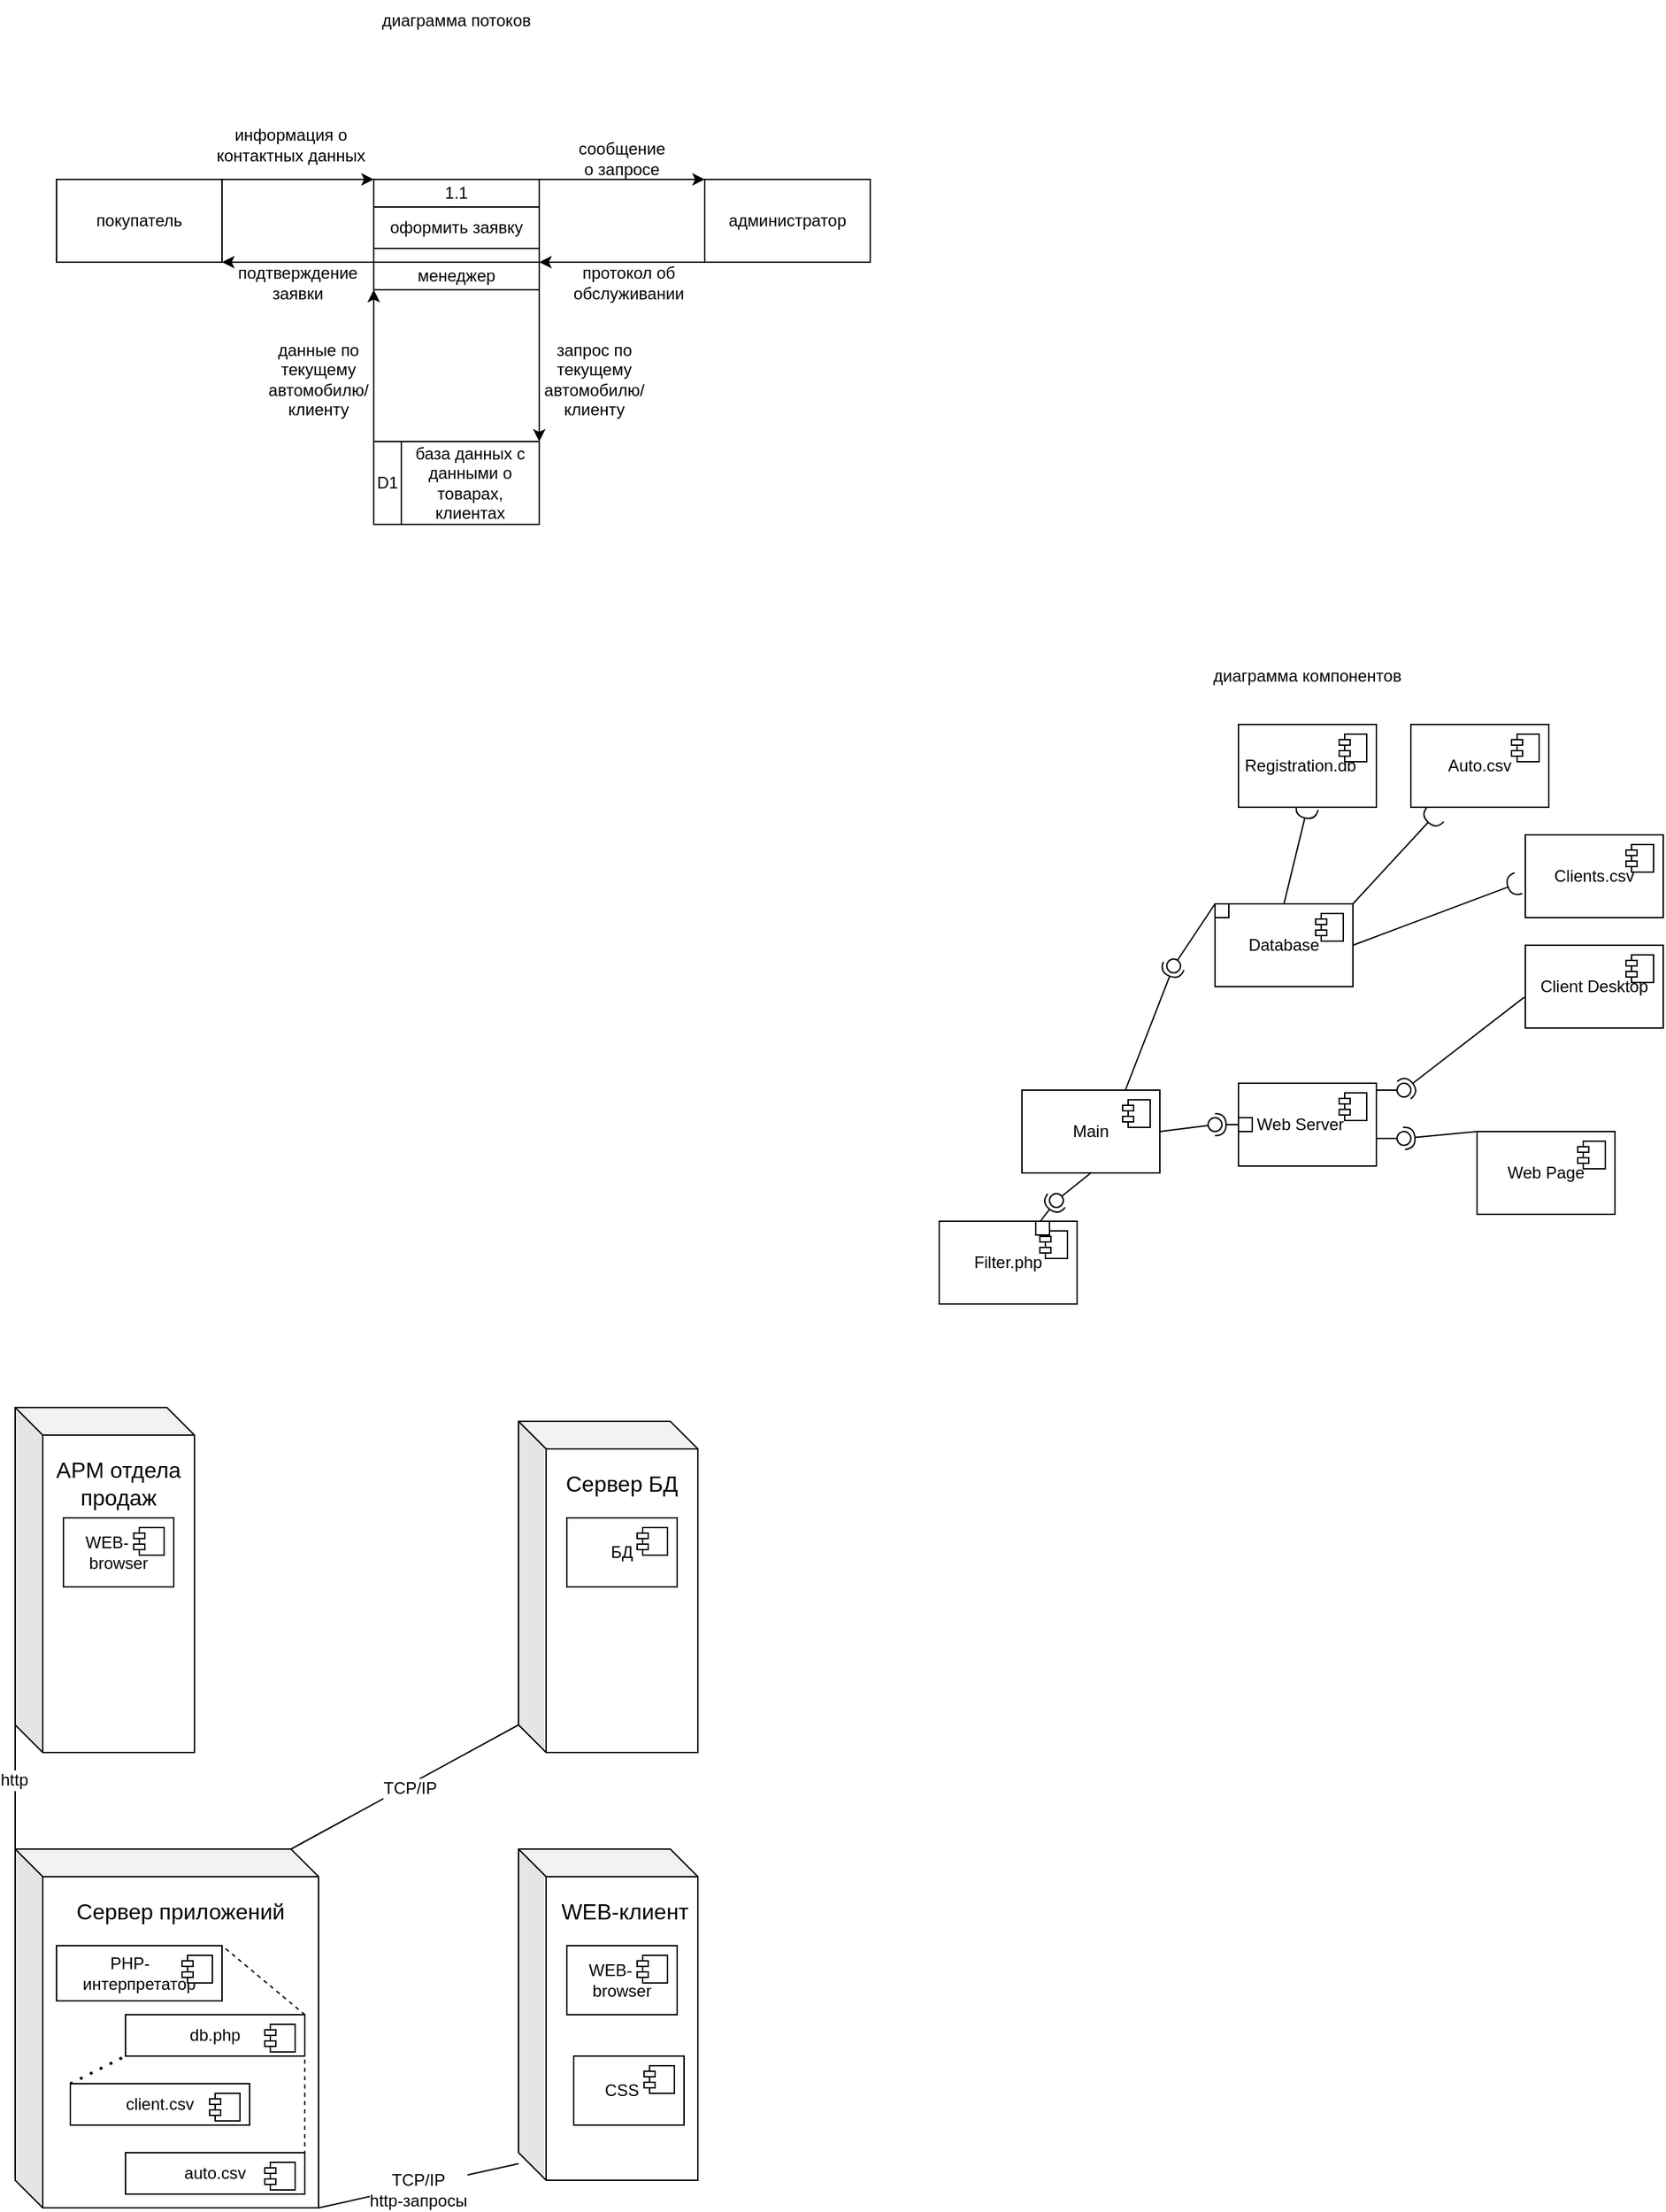 <mxfile version="24.4.3" type="device">
  <diagram name="Страница — 1" id="ELvCHyeQTy3X51MUHxV3">
    <mxGraphModel dx="1473" dy="743" grid="1" gridSize="10" guides="1" tooltips="1" connect="1" arrows="1" fold="1" page="1" pageScale="1" pageWidth="827" pageHeight="1169" math="0" shadow="0">
      <root>
        <mxCell id="0" />
        <mxCell id="1" parent="0" />
        <mxCell id="IKY1CrUDL_RfUkueZ7KA-1" value="администратор" style="rounded=0;whiteSpace=wrap;html=1;" parent="1" vertex="1">
          <mxGeometry x="-240" y="230" width="120" height="60" as="geometry" />
        </mxCell>
        <mxCell id="IKY1CrUDL_RfUkueZ7KA-2" value="покупатель" style="rounded=0;whiteSpace=wrap;html=1;" parent="1" vertex="1">
          <mxGeometry x="-710" y="230" width="120" height="60" as="geometry" />
        </mxCell>
        <mxCell id="IKY1CrUDL_RfUkueZ7KA-3" value="" style="rounded=0;whiteSpace=wrap;html=1;" parent="1" vertex="1">
          <mxGeometry x="-480" y="230" width="120" height="60" as="geometry" />
        </mxCell>
        <mxCell id="IKY1CrUDL_RfUkueZ7KA-4" value="" style="rounded=0;whiteSpace=wrap;html=1;" parent="1" vertex="1">
          <mxGeometry x="-480" y="420" width="120" height="60" as="geometry" />
        </mxCell>
        <mxCell id="IKY1CrUDL_RfUkueZ7KA-5" value="менеджер" style="rounded=0;whiteSpace=wrap;html=1;" parent="1" vertex="1">
          <mxGeometry x="-480" y="290" width="120" height="20" as="geometry" />
        </mxCell>
        <mxCell id="IKY1CrUDL_RfUkueZ7KA-6" value="" style="endArrow=classic;html=1;rounded=0;entryX=0;entryY=0;entryDx=0;entryDy=0;" parent="1" target="IKY1CrUDL_RfUkueZ7KA-3" edge="1">
          <mxGeometry width="50" height="50" relative="1" as="geometry">
            <mxPoint x="-590" y="230" as="sourcePoint" />
            <mxPoint x="-540" y="180" as="targetPoint" />
          </mxGeometry>
        </mxCell>
        <mxCell id="IKY1CrUDL_RfUkueZ7KA-7" value="" style="endArrow=classic;html=1;rounded=0;entryX=0;entryY=0;entryDx=0;entryDy=0;" parent="1" target="IKY1CrUDL_RfUkueZ7KA-1" edge="1">
          <mxGeometry width="50" height="50" relative="1" as="geometry">
            <mxPoint x="-360" y="230" as="sourcePoint" />
            <mxPoint x="-310" y="180" as="targetPoint" />
          </mxGeometry>
        </mxCell>
        <mxCell id="IKY1CrUDL_RfUkueZ7KA-8" value="" style="endArrow=classic;html=1;rounded=0;entryX=1;entryY=0;entryDx=0;entryDy=0;" parent="1" target="IKY1CrUDL_RfUkueZ7KA-4" edge="1">
          <mxGeometry width="50" height="50" relative="1" as="geometry">
            <mxPoint x="-360" y="310" as="sourcePoint" />
            <mxPoint x="-310" y="260" as="targetPoint" />
          </mxGeometry>
        </mxCell>
        <mxCell id="IKY1CrUDL_RfUkueZ7KA-9" value="" style="endArrow=classic;html=1;rounded=0;entryX=0;entryY=1;entryDx=0;entryDy=0;" parent="1" target="IKY1CrUDL_RfUkueZ7KA-5" edge="1">
          <mxGeometry width="50" height="50" relative="1" as="geometry">
            <mxPoint x="-480" y="420" as="sourcePoint" />
            <mxPoint x="-430" y="370" as="targetPoint" />
          </mxGeometry>
        </mxCell>
        <mxCell id="IKY1CrUDL_RfUkueZ7KA-10" value="" style="endArrow=classic;html=1;rounded=0;entryX=1;entryY=0;entryDx=0;entryDy=0;exitX=0;exitY=1;exitDx=0;exitDy=0;" parent="1" source="IKY1CrUDL_RfUkueZ7KA-1" target="IKY1CrUDL_RfUkueZ7KA-5" edge="1">
          <mxGeometry width="50" height="50" relative="1" as="geometry">
            <mxPoint x="-330" y="340" as="sourcePoint" />
            <mxPoint x="-280" y="290" as="targetPoint" />
          </mxGeometry>
        </mxCell>
        <mxCell id="IKY1CrUDL_RfUkueZ7KA-11" value="" style="endArrow=classic;html=1;rounded=0;exitX=0;exitY=0;exitDx=0;exitDy=0;" parent="1" source="IKY1CrUDL_RfUkueZ7KA-5" edge="1">
          <mxGeometry width="50" height="50" relative="1" as="geometry">
            <mxPoint x="-640" y="340" as="sourcePoint" />
            <mxPoint x="-590" y="290" as="targetPoint" />
          </mxGeometry>
        </mxCell>
        <mxCell id="IKY1CrUDL_RfUkueZ7KA-12" value="оформить заявку" style="rounded=0;whiteSpace=wrap;html=1;" parent="1" vertex="1">
          <mxGeometry x="-480" y="250" width="120" height="30" as="geometry" />
        </mxCell>
        <mxCell id="IKY1CrUDL_RfUkueZ7KA-13" value="информация о контактных данных" style="text;html=1;align=center;verticalAlign=middle;whiteSpace=wrap;rounded=0;" parent="1" vertex="1">
          <mxGeometry x="-600" y="190" width="120" height="30" as="geometry" />
        </mxCell>
        <mxCell id="IKY1CrUDL_RfUkueZ7KA-14" value="подтверждение заявки" style="text;html=1;align=center;verticalAlign=middle;whiteSpace=wrap;rounded=0;" parent="1" vertex="1">
          <mxGeometry x="-565" y="290" width="60" height="30" as="geometry" />
        </mxCell>
        <mxCell id="IKY1CrUDL_RfUkueZ7KA-15" value="сообщение о запросе" style="text;html=1;align=center;verticalAlign=middle;whiteSpace=wrap;rounded=0;" parent="1" vertex="1">
          <mxGeometry x="-330" y="200" width="60" height="30" as="geometry" />
        </mxCell>
        <mxCell id="IKY1CrUDL_RfUkueZ7KA-16" value="протокол об обслуживании" style="text;html=1;align=center;verticalAlign=middle;whiteSpace=wrap;rounded=0;" parent="1" vertex="1">
          <mxGeometry x="-350" y="290" width="110" height="30" as="geometry" />
        </mxCell>
        <mxCell id="IKY1CrUDL_RfUkueZ7KA-17" value="данные по текущему автомобилю/клиенту" style="text;html=1;align=center;verticalAlign=middle;whiteSpace=wrap;rounded=0;" parent="1" vertex="1">
          <mxGeometry x="-550" y="360" width="60" height="30" as="geometry" />
        </mxCell>
        <mxCell id="IKY1CrUDL_RfUkueZ7KA-19" value="база данных с данными о товарах, клиентах" style="rounded=0;whiteSpace=wrap;html=1;" parent="1" vertex="1">
          <mxGeometry x="-460" y="420" width="100" height="60" as="geometry" />
        </mxCell>
        <mxCell id="IKY1CrUDL_RfUkueZ7KA-20" value="запрос по текущему автомобилю/клиенту" style="text;html=1;align=center;verticalAlign=middle;whiteSpace=wrap;rounded=0;" parent="1" vertex="1">
          <mxGeometry x="-350" y="360" width="60" height="30" as="geometry" />
        </mxCell>
        <mxCell id="IKY1CrUDL_RfUkueZ7KA-35" value="диаграмма потоков" style="text;html=1;align=center;verticalAlign=middle;whiteSpace=wrap;rounded=0;" parent="1" vertex="1">
          <mxGeometry x="-510" y="100" width="180" height="30" as="geometry" />
        </mxCell>
        <mxCell id="IKY1CrUDL_RfUkueZ7KA-37" value="D1" style="rounded=0;whiteSpace=wrap;html=1;" parent="1" vertex="1">
          <mxGeometry x="-480" y="420" width="20" height="60" as="geometry" />
        </mxCell>
        <mxCell id="IKY1CrUDL_RfUkueZ7KA-38" value="1.1" style="rounded=0;whiteSpace=wrap;html=1;" parent="1" vertex="1">
          <mxGeometry x="-480" y="230" width="120" height="20" as="geometry" />
        </mxCell>
        <mxCell id="107RlDECEQJ4CAb8z_CH-2" value="" style="shape=cube;whiteSpace=wrap;html=1;boundedLbl=1;backgroundOutline=1;darkOpacity=0.05;darkOpacity2=0.1;" vertex="1" parent="1">
          <mxGeometry x="-740" y="1120" width="130" height="250" as="geometry" />
        </mxCell>
        <mxCell id="IKY1CrUDL_RfUkueZ7KA-33" value="WEB-&amp;nbsp; &amp;nbsp; &amp;nbsp;&lt;div&gt;browser&lt;/div&gt;" style="html=1;dropTarget=0;whiteSpace=wrap;" parent="1" vertex="1">
          <mxGeometry x="-705" y="1200" width="80" height="50" as="geometry" />
        </mxCell>
        <mxCell id="IKY1CrUDL_RfUkueZ7KA-34" value="" style="shape=module;jettyWidth=8;jettyHeight=4;" parent="IKY1CrUDL_RfUkueZ7KA-33" vertex="1">
          <mxGeometry x="1" width="22" height="20" relative="1" as="geometry">
            <mxPoint x="-29" y="7" as="offset" />
          </mxGeometry>
        </mxCell>
        <mxCell id="107RlDECEQJ4CAb8z_CH-3" value="APM отдела продаж" style="text;html=1;align=center;verticalAlign=middle;whiteSpace=wrap;rounded=0;fontSize=16;" vertex="1" parent="1">
          <mxGeometry x="-720" y="1160" width="110" height="30" as="geometry" />
        </mxCell>
        <mxCell id="107RlDECEQJ4CAb8z_CH-21" value="" style="shape=cube;whiteSpace=wrap;html=1;boundedLbl=1;backgroundOutline=1;darkOpacity=0.05;darkOpacity2=0.1;" vertex="1" parent="1">
          <mxGeometry x="-375" y="1130" width="130" height="240" as="geometry" />
        </mxCell>
        <mxCell id="107RlDECEQJ4CAb8z_CH-22" value="БД" style="html=1;dropTarget=0;whiteSpace=wrap;" vertex="1" parent="1">
          <mxGeometry x="-340" y="1200" width="80" height="50" as="geometry" />
        </mxCell>
        <mxCell id="107RlDECEQJ4CAb8z_CH-23" value="" style="shape=module;jettyWidth=8;jettyHeight=4;" vertex="1" parent="107RlDECEQJ4CAb8z_CH-22">
          <mxGeometry x="1" width="22" height="20" relative="1" as="geometry">
            <mxPoint x="-29" y="7" as="offset" />
          </mxGeometry>
        </mxCell>
        <mxCell id="107RlDECEQJ4CAb8z_CH-24" value="Сервер БД" style="text;html=1;align=center;verticalAlign=middle;whiteSpace=wrap;rounded=0;fontSize=16;" vertex="1" parent="1">
          <mxGeometry x="-355" y="1160" width="110" height="30" as="geometry" />
        </mxCell>
        <mxCell id="107RlDECEQJ4CAb8z_CH-27" value="" style="shape=cube;whiteSpace=wrap;html=1;boundedLbl=1;backgroundOutline=1;darkOpacity=0.05;darkOpacity2=0.1;" vertex="1" parent="1">
          <mxGeometry x="-375" y="1440" width="130" height="240" as="geometry" />
        </mxCell>
        <mxCell id="107RlDECEQJ4CAb8z_CH-28" value="WEB-&amp;nbsp; &amp;nbsp; &amp;nbsp;&lt;div&gt;browser&lt;/div&gt;" style="html=1;dropTarget=0;whiteSpace=wrap;" vertex="1" parent="1">
          <mxGeometry x="-340" y="1510" width="80" height="50" as="geometry" />
        </mxCell>
        <mxCell id="107RlDECEQJ4CAb8z_CH-29" value="" style="shape=module;jettyWidth=8;jettyHeight=4;" vertex="1" parent="107RlDECEQJ4CAb8z_CH-28">
          <mxGeometry x="1" width="22" height="20" relative="1" as="geometry">
            <mxPoint x="-29" y="7" as="offset" />
          </mxGeometry>
        </mxCell>
        <mxCell id="107RlDECEQJ4CAb8z_CH-30" value="&amp;nbsp;WEB-клиент" style="text;html=1;align=center;verticalAlign=middle;whiteSpace=wrap;rounded=0;fontSize=16;" vertex="1" parent="1">
          <mxGeometry x="-355" y="1470" width="110" height="30" as="geometry" />
        </mxCell>
        <mxCell id="107RlDECEQJ4CAb8z_CH-31" value="CSS&amp;nbsp; &amp;nbsp;" style="html=1;dropTarget=0;whiteSpace=wrap;" vertex="1" parent="1">
          <mxGeometry x="-335" y="1590" width="80" height="50" as="geometry" />
        </mxCell>
        <mxCell id="107RlDECEQJ4CAb8z_CH-32" value="" style="shape=module;jettyWidth=8;jettyHeight=4;" vertex="1" parent="107RlDECEQJ4CAb8z_CH-31">
          <mxGeometry x="1" width="22" height="20" relative="1" as="geometry">
            <mxPoint x="-29" y="7" as="offset" />
          </mxGeometry>
        </mxCell>
        <mxCell id="107RlDECEQJ4CAb8z_CH-34" value="" style="shape=cube;whiteSpace=wrap;html=1;boundedLbl=1;backgroundOutline=1;darkOpacity=0.05;darkOpacity2=0.1;" vertex="1" parent="1">
          <mxGeometry x="-740" y="1440" width="220" height="260" as="geometry" />
        </mxCell>
        <mxCell id="107RlDECEQJ4CAb8z_CH-35" value="PHP-&amp;nbsp; &amp;nbsp;&amp;nbsp;&lt;div&gt;&lt;div&gt;интерпретатор&lt;/div&gt;&lt;/div&gt;" style="html=1;dropTarget=0;whiteSpace=wrap;" vertex="1" parent="1">
          <mxGeometry x="-710" y="1510" width="120" height="40" as="geometry" />
        </mxCell>
        <mxCell id="107RlDECEQJ4CAb8z_CH-36" value="" style="shape=module;jettyWidth=8;jettyHeight=4;" vertex="1" parent="107RlDECEQJ4CAb8z_CH-35">
          <mxGeometry x="1" width="22" height="20" relative="1" as="geometry">
            <mxPoint x="-29" y="7" as="offset" />
          </mxGeometry>
        </mxCell>
        <mxCell id="107RlDECEQJ4CAb8z_CH-37" value="Сервер приложений" style="text;html=1;align=center;verticalAlign=middle;whiteSpace=wrap;rounded=0;fontSize=16;" vertex="1" parent="1">
          <mxGeometry x="-720" y="1470" width="200" height="30" as="geometry" />
        </mxCell>
        <mxCell id="107RlDECEQJ4CAb8z_CH-38" value="db.php" style="html=1;dropTarget=0;whiteSpace=wrap;" vertex="1" parent="1">
          <mxGeometry x="-660" y="1560" width="130" height="30" as="geometry" />
        </mxCell>
        <mxCell id="107RlDECEQJ4CAb8z_CH-39" value="" style="shape=module;jettyWidth=8;jettyHeight=4;" vertex="1" parent="107RlDECEQJ4CAb8z_CH-38">
          <mxGeometry x="1" width="22" height="20" relative="1" as="geometry">
            <mxPoint x="-29" y="7" as="offset" />
          </mxGeometry>
        </mxCell>
        <mxCell id="107RlDECEQJ4CAb8z_CH-40" value="client.csv" style="html=1;dropTarget=0;whiteSpace=wrap;" vertex="1" parent="1">
          <mxGeometry x="-700" y="1610" width="130" height="30" as="geometry" />
        </mxCell>
        <mxCell id="107RlDECEQJ4CAb8z_CH-41" value="" style="shape=module;jettyWidth=8;jettyHeight=4;" vertex="1" parent="107RlDECEQJ4CAb8z_CH-40">
          <mxGeometry x="1" width="22" height="20" relative="1" as="geometry">
            <mxPoint x="-29" y="7" as="offset" />
          </mxGeometry>
        </mxCell>
        <mxCell id="107RlDECEQJ4CAb8z_CH-42" value="auto.csv" style="html=1;dropTarget=0;whiteSpace=wrap;" vertex="1" parent="1">
          <mxGeometry x="-660" y="1660" width="130" height="30" as="geometry" />
        </mxCell>
        <mxCell id="107RlDECEQJ4CAb8z_CH-43" value="" style="shape=module;jettyWidth=8;jettyHeight=4;" vertex="1" parent="107RlDECEQJ4CAb8z_CH-42">
          <mxGeometry x="1" width="22" height="20" relative="1" as="geometry">
            <mxPoint x="-29" y="7" as="offset" />
          </mxGeometry>
        </mxCell>
        <mxCell id="107RlDECEQJ4CAb8z_CH-45" value="" style="endArrow=none;html=1;rounded=0;fontSize=12;startSize=8;endSize=8;curved=1;entryX=0;entryY=0;entryDx=0;entryDy=220;entryPerimeter=0;exitX=0;exitY=0;exitDx=200;exitDy=0;exitPerimeter=0;" edge="1" parent="1" source="107RlDECEQJ4CAb8z_CH-34" target="107RlDECEQJ4CAb8z_CH-21">
          <mxGeometry width="50" height="50" relative="1" as="geometry">
            <mxPoint x="-470" y="1430" as="sourcePoint" />
            <mxPoint x="-420" y="1380" as="targetPoint" />
          </mxGeometry>
        </mxCell>
        <mxCell id="107RlDECEQJ4CAb8z_CH-46" value="TCP/IP" style="edgeLabel;html=1;align=center;verticalAlign=middle;resizable=0;points=[];fontSize=12;" vertex="1" connectable="0" parent="107RlDECEQJ4CAb8z_CH-45">
          <mxGeometry x="0.033" y="-2" relative="1" as="geometry">
            <mxPoint as="offset" />
          </mxGeometry>
        </mxCell>
        <mxCell id="107RlDECEQJ4CAb8z_CH-47" value="" style="endArrow=none;html=1;rounded=0;fontSize=12;startSize=8;endSize=8;curved=1;entryX=0;entryY=0.95;entryDx=0;entryDy=0;entryPerimeter=0;exitX=1;exitY=1;exitDx=0;exitDy=0;exitPerimeter=0;" edge="1" parent="1" source="107RlDECEQJ4CAb8z_CH-34" target="107RlDECEQJ4CAb8z_CH-27">
          <mxGeometry width="50" height="50" relative="1" as="geometry">
            <mxPoint x="-470" y="1430" as="sourcePoint" />
            <mxPoint x="-420" y="1380" as="targetPoint" />
          </mxGeometry>
        </mxCell>
        <mxCell id="107RlDECEQJ4CAb8z_CH-49" value="TCP/IP&lt;div&gt;http-запросы&lt;/div&gt;" style="edgeLabel;html=1;align=center;verticalAlign=middle;resizable=0;points=[];fontSize=12;" vertex="1" connectable="0" parent="107RlDECEQJ4CAb8z_CH-47">
          <mxGeometry x="-0.015" y="-3" relative="1" as="geometry">
            <mxPoint as="offset" />
          </mxGeometry>
        </mxCell>
        <mxCell id="107RlDECEQJ4CAb8z_CH-50" value="" style="endArrow=none;html=1;rounded=0;fontSize=12;startSize=8;endSize=8;curved=1;entryX=0;entryY=0;entryDx=0;entryDy=220;entryPerimeter=0;exitX=0;exitY=0;exitDx=0;exitDy=0;exitPerimeter=0;" edge="1" parent="1" source="107RlDECEQJ4CAb8z_CH-34" target="107RlDECEQJ4CAb8z_CH-2">
          <mxGeometry width="50" height="50" relative="1" as="geometry">
            <mxPoint x="-470" y="1430" as="sourcePoint" />
            <mxPoint x="-420" y="1380" as="targetPoint" />
          </mxGeometry>
        </mxCell>
        <mxCell id="107RlDECEQJ4CAb8z_CH-51" value="http" style="edgeLabel;html=1;align=center;verticalAlign=middle;resizable=0;points=[];fontSize=12;" vertex="1" connectable="0" parent="107RlDECEQJ4CAb8z_CH-50">
          <mxGeometry y="1" relative="1" as="geometry">
            <mxPoint as="offset" />
          </mxGeometry>
        </mxCell>
        <mxCell id="107RlDECEQJ4CAb8z_CH-52" value="" style="endArrow=none;dashed=1;html=1;rounded=0;fontSize=12;startSize=8;endSize=8;curved=1;entryX=1;entryY=0;entryDx=0;entryDy=0;exitX=1;exitY=0;exitDx=0;exitDy=0;" edge="1" parent="1" source="107RlDECEQJ4CAb8z_CH-38" target="107RlDECEQJ4CAb8z_CH-35">
          <mxGeometry width="50" height="50" relative="1" as="geometry">
            <mxPoint x="-510" y="1540" as="sourcePoint" />
            <mxPoint x="-460" y="1490" as="targetPoint" />
          </mxGeometry>
        </mxCell>
        <mxCell id="107RlDECEQJ4CAb8z_CH-53" value="" style="endArrow=none;dashed=1;html=1;dashPattern=1 3;strokeWidth=2;rounded=0;fontSize=12;startSize=8;endSize=8;curved=1;entryX=0;entryY=1;entryDx=0;entryDy=0;exitX=0;exitY=0;exitDx=0;exitDy=0;" edge="1" parent="1" source="107RlDECEQJ4CAb8z_CH-40" target="107RlDECEQJ4CAb8z_CH-38">
          <mxGeometry width="50" height="50" relative="1" as="geometry">
            <mxPoint x="-580" y="1645" as="sourcePoint" />
            <mxPoint x="-520" y="1605" as="targetPoint" />
          </mxGeometry>
        </mxCell>
        <mxCell id="107RlDECEQJ4CAb8z_CH-54" value="" style="endArrow=none;dashed=1;html=1;rounded=0;fontSize=12;startSize=8;endSize=8;curved=1;entryX=1;entryY=1;entryDx=0;entryDy=0;exitX=1;exitY=0.25;exitDx=0;exitDy=0;" edge="1" parent="1" source="107RlDECEQJ4CAb8z_CH-42" target="107RlDECEQJ4CAb8z_CH-38">
          <mxGeometry width="50" height="50" relative="1" as="geometry">
            <mxPoint x="-570" y="1650" as="sourcePoint" />
            <mxPoint x="-520" y="1600" as="targetPoint" />
          </mxGeometry>
        </mxCell>
        <mxCell id="107RlDECEQJ4CAb8z_CH-113" value="Client Desktop" style="html=1;dropTarget=0;whiteSpace=wrap;" vertex="1" parent="1">
          <mxGeometry x="355" y="785" width="100" height="60" as="geometry" />
        </mxCell>
        <mxCell id="107RlDECEQJ4CAb8z_CH-114" value="" style="shape=module;jettyWidth=8;jettyHeight=4;" vertex="1" parent="107RlDECEQJ4CAb8z_CH-113">
          <mxGeometry x="1" width="20" height="20" relative="1" as="geometry">
            <mxPoint x="-27" y="7" as="offset" />
          </mxGeometry>
        </mxCell>
        <mxCell id="107RlDECEQJ4CAb8z_CH-115" value="Web Page" style="html=1;dropTarget=0;whiteSpace=wrap;" vertex="1" parent="1">
          <mxGeometry x="320" y="920" width="100" height="60" as="geometry" />
        </mxCell>
        <mxCell id="107RlDECEQJ4CAb8z_CH-116" value="" style="shape=module;jettyWidth=8;jettyHeight=4;" vertex="1" parent="107RlDECEQJ4CAb8z_CH-115">
          <mxGeometry x="1" width="20" height="20" relative="1" as="geometry">
            <mxPoint x="-27" y="7" as="offset" />
          </mxGeometry>
        </mxCell>
        <mxCell id="107RlDECEQJ4CAb8z_CH-119" value="Filter.php" style="html=1;dropTarget=0;whiteSpace=wrap;" vertex="1" parent="1">
          <mxGeometry x="-70" y="985" width="100" height="60" as="geometry" />
        </mxCell>
        <mxCell id="107RlDECEQJ4CAb8z_CH-120" value="" style="shape=module;jettyWidth=8;jettyHeight=4;" vertex="1" parent="107RlDECEQJ4CAb8z_CH-119">
          <mxGeometry x="1" width="20" height="20" relative="1" as="geometry">
            <mxPoint x="-27" y="7" as="offset" />
          </mxGeometry>
        </mxCell>
        <mxCell id="107RlDECEQJ4CAb8z_CH-121" value="Main" style="html=1;dropTarget=0;whiteSpace=wrap;" vertex="1" parent="1">
          <mxGeometry x="-10" y="890" width="100" height="60" as="geometry" />
        </mxCell>
        <mxCell id="107RlDECEQJ4CAb8z_CH-122" value="" style="shape=module;jettyWidth=8;jettyHeight=4;" vertex="1" parent="107RlDECEQJ4CAb8z_CH-121">
          <mxGeometry x="1" width="20" height="20" relative="1" as="geometry">
            <mxPoint x="-27" y="7" as="offset" />
          </mxGeometry>
        </mxCell>
        <mxCell id="107RlDECEQJ4CAb8z_CH-123" value="диаграмма компонентов" style="text;html=1;align=center;verticalAlign=middle;whiteSpace=wrap;rounded=0;" vertex="1" parent="1">
          <mxGeometry x="122" y="575" width="150" height="30" as="geometry" />
        </mxCell>
        <mxCell id="107RlDECEQJ4CAb8z_CH-126" value="Web Server&amp;nbsp; &amp;nbsp;" style="html=1;dropTarget=0;whiteSpace=wrap;" vertex="1" parent="1">
          <mxGeometry x="147" y="885" width="100" height="60" as="geometry" />
        </mxCell>
        <mxCell id="107RlDECEQJ4CAb8z_CH-127" value="" style="shape=module;jettyWidth=8;jettyHeight=4;" vertex="1" parent="107RlDECEQJ4CAb8z_CH-126">
          <mxGeometry x="1" width="20" height="20" relative="1" as="geometry">
            <mxPoint x="-27" y="7" as="offset" />
          </mxGeometry>
        </mxCell>
        <mxCell id="107RlDECEQJ4CAb8z_CH-130" value="Database" style="html=1;dropTarget=0;whiteSpace=wrap;" vertex="1" parent="1">
          <mxGeometry x="130" y="755" width="100" height="60" as="geometry" />
        </mxCell>
        <mxCell id="107RlDECEQJ4CAb8z_CH-131" value="" style="shape=module;jettyWidth=8;jettyHeight=4;" vertex="1" parent="107RlDECEQJ4CAb8z_CH-130">
          <mxGeometry x="1" width="20" height="20" relative="1" as="geometry">
            <mxPoint x="-27" y="7" as="offset" />
          </mxGeometry>
        </mxCell>
        <mxCell id="107RlDECEQJ4CAb8z_CH-132" value="" style="ellipse;whiteSpace=wrap;html=1;align=center;aspect=fixed;fillColor=none;strokeColor=none;resizable=0;perimeter=centerPerimeter;rotatable=0;allowArrows=0;points=[];outlineConnect=1;" vertex="1" parent="1">
          <mxGeometry x="230" y="745" width="10" height="10" as="geometry" />
        </mxCell>
        <mxCell id="107RlDECEQJ4CAb8z_CH-133" value="" style="rounded=0;orthogonalLoop=1;jettySize=auto;html=1;endArrow=halfCircle;endFill=0;endSize=6;strokeWidth=1;sketch=0;fontSize=12;curved=1;exitX=0.75;exitY=0;exitDx=0;exitDy=0;" edge="1" parent="1" source="107RlDECEQJ4CAb8z_CH-121" target="107RlDECEQJ4CAb8z_CH-135">
          <mxGeometry relative="1" as="geometry">
            <mxPoint x="140" y="730" as="sourcePoint" />
          </mxGeometry>
        </mxCell>
        <mxCell id="107RlDECEQJ4CAb8z_CH-134" value="" style="rounded=0;orthogonalLoop=1;jettySize=auto;html=1;endArrow=oval;endFill=0;sketch=0;sourcePerimeterSpacing=0;targetPerimeterSpacing=0;endSize=10;fontSize=12;curved=1;exitX=0;exitY=0;exitDx=0;exitDy=0;entryX=0.039;entryY=1.094;entryDx=0;entryDy=0;entryPerimeter=0;" edge="1" parent="1" source="107RlDECEQJ4CAb8z_CH-130" target="107RlDECEQJ4CAb8z_CH-135">
          <mxGeometry relative="1" as="geometry">
            <mxPoint x="100" y="730" as="sourcePoint" />
          </mxGeometry>
        </mxCell>
        <mxCell id="107RlDECEQJ4CAb8z_CH-135" value="" style="ellipse;whiteSpace=wrap;html=1;align=center;aspect=fixed;fillColor=none;strokeColor=none;resizable=0;perimeter=centerPerimeter;rotatable=0;allowArrows=0;points=[];outlineConnect=1;" vertex="1" parent="1">
          <mxGeometry x="95" y="795" width="10" height="10" as="geometry" />
        </mxCell>
        <mxCell id="107RlDECEQJ4CAb8z_CH-136" value="" style="rounded=0;orthogonalLoop=1;jettySize=auto;html=1;endArrow=halfCircle;endFill=0;endSize=6;strokeWidth=1;sketch=0;fontSize=12;curved=1;exitX=0.5;exitY=0;exitDx=0;exitDy=0;entryX=0.5;entryY=1;entryDx=0;entryDy=0;" edge="1" parent="1" source="107RlDECEQJ4CAb8z_CH-130">
          <mxGeometry relative="1" as="geometry">
            <mxPoint x="205" y="730" as="sourcePoint" />
            <mxPoint x="197" y="685" as="targetPoint" />
          </mxGeometry>
        </mxCell>
        <mxCell id="107RlDECEQJ4CAb8z_CH-138" value="" style="ellipse;whiteSpace=wrap;html=1;align=center;aspect=fixed;fillColor=none;strokeColor=none;resizable=0;perimeter=centerPerimeter;rotatable=0;allowArrows=0;points=[];outlineConnect=1;" vertex="1" parent="1">
          <mxGeometry x="180" y="725" width="10" height="10" as="geometry" />
        </mxCell>
        <mxCell id="107RlDECEQJ4CAb8z_CH-139" value="" style="rounded=0;orthogonalLoop=1;jettySize=auto;html=1;endArrow=halfCircle;endFill=0;endSize=6;strokeWidth=1;sketch=0;fontSize=12;curved=1;" edge="1" parent="1" source="107RlDECEQJ4CAb8z_CH-119" target="107RlDECEQJ4CAb8z_CH-141">
          <mxGeometry relative="1" as="geometry">
            <mxPoint x="45" y="750" as="sourcePoint" />
          </mxGeometry>
        </mxCell>
        <mxCell id="107RlDECEQJ4CAb8z_CH-140" value="" style="rounded=0;orthogonalLoop=1;jettySize=auto;html=1;endArrow=oval;endFill=0;sketch=0;sourcePerimeterSpacing=0;targetPerimeterSpacing=0;endSize=10;fontSize=12;curved=1;exitX=0.5;exitY=1;exitDx=0;exitDy=0;" edge="1" parent="1" source="107RlDECEQJ4CAb8z_CH-121" target="107RlDECEQJ4CAb8z_CH-141">
          <mxGeometry relative="1" as="geometry">
            <mxPoint x="5" y="750" as="sourcePoint" />
          </mxGeometry>
        </mxCell>
        <mxCell id="107RlDECEQJ4CAb8z_CH-141" value="" style="ellipse;whiteSpace=wrap;html=1;align=center;aspect=fixed;fillColor=none;strokeColor=none;resizable=0;perimeter=centerPerimeter;rotatable=0;allowArrows=0;points=[];outlineConnect=1;" vertex="1" parent="1">
          <mxGeometry x="10" y="965" width="10" height="10" as="geometry" />
        </mxCell>
        <mxCell id="107RlDECEQJ4CAb8z_CH-142" value="" style="rounded=0;orthogonalLoop=1;jettySize=auto;html=1;endArrow=halfCircle;endFill=0;endSize=6;strokeWidth=1;sketch=0;fontSize=12;curved=1;exitX=0;exitY=0.5;exitDx=0;exitDy=0;" edge="1" parent="1" source="107RlDECEQJ4CAb8z_CH-126" target="107RlDECEQJ4CAb8z_CH-144">
          <mxGeometry relative="1" as="geometry">
            <mxPoint x="150" y="915" as="sourcePoint" />
          </mxGeometry>
        </mxCell>
        <mxCell id="107RlDECEQJ4CAb8z_CH-143" value="" style="rounded=0;orthogonalLoop=1;jettySize=auto;html=1;endArrow=oval;endFill=0;sketch=0;sourcePerimeterSpacing=0;targetPerimeterSpacing=0;endSize=10;fontSize=12;curved=1;exitX=1;exitY=0.5;exitDx=0;exitDy=0;" edge="1" parent="1" source="107RlDECEQJ4CAb8z_CH-121" target="107RlDECEQJ4CAb8z_CH-144">
          <mxGeometry relative="1" as="geometry">
            <mxPoint x="110" y="915" as="sourcePoint" />
          </mxGeometry>
        </mxCell>
        <mxCell id="107RlDECEQJ4CAb8z_CH-144" value="" style="ellipse;whiteSpace=wrap;html=1;align=center;aspect=fixed;fillColor=none;strokeColor=none;resizable=0;perimeter=centerPerimeter;rotatable=0;allowArrows=0;points=[];outlineConnect=1;" vertex="1" parent="1">
          <mxGeometry x="125" y="910" width="10" height="10" as="geometry" />
        </mxCell>
        <mxCell id="107RlDECEQJ4CAb8z_CH-145" value="" style="rounded=0;orthogonalLoop=1;jettySize=auto;html=1;endArrow=halfCircle;endFill=0;endSize=6;strokeWidth=1;sketch=0;fontSize=12;curved=1;exitX=-0.008;exitY=0.628;exitDx=0;exitDy=0;exitPerimeter=0;" edge="1" parent="1" source="107RlDECEQJ4CAb8z_CH-113" target="107RlDECEQJ4CAb8z_CH-147">
          <mxGeometry relative="1" as="geometry">
            <mxPoint x="287" y="890" as="sourcePoint" />
          </mxGeometry>
        </mxCell>
        <mxCell id="107RlDECEQJ4CAb8z_CH-146" value="" style="rounded=0;orthogonalLoop=1;jettySize=auto;html=1;endArrow=oval;endFill=0;sketch=0;sourcePerimeterSpacing=0;targetPerimeterSpacing=0;endSize=10;fontSize=12;curved=1;" edge="1" parent="1" target="107RlDECEQJ4CAb8z_CH-147">
          <mxGeometry relative="1" as="geometry">
            <mxPoint x="247" y="890" as="sourcePoint" />
          </mxGeometry>
        </mxCell>
        <mxCell id="107RlDECEQJ4CAb8z_CH-147" value="" style="ellipse;whiteSpace=wrap;html=1;align=center;aspect=fixed;fillColor=none;strokeColor=none;resizable=0;perimeter=centerPerimeter;rotatable=0;allowArrows=0;points=[];outlineConnect=1;" vertex="1" parent="1">
          <mxGeometry x="262" y="885" width="10" height="10" as="geometry" />
        </mxCell>
        <mxCell id="107RlDECEQJ4CAb8z_CH-148" value="" style="rounded=0;orthogonalLoop=1;jettySize=auto;html=1;endArrow=halfCircle;endFill=0;endSize=6;strokeWidth=1;sketch=0;fontSize=12;curved=1;exitX=0;exitY=0;exitDx=0;exitDy=0;" edge="1" parent="1" source="107RlDECEQJ4CAb8z_CH-115" target="107RlDECEQJ4CAb8z_CH-150">
          <mxGeometry relative="1" as="geometry">
            <mxPoint x="287" y="925" as="sourcePoint" />
          </mxGeometry>
        </mxCell>
        <mxCell id="107RlDECEQJ4CAb8z_CH-149" value="" style="rounded=0;orthogonalLoop=1;jettySize=auto;html=1;endArrow=oval;endFill=0;sketch=0;sourcePerimeterSpacing=0;targetPerimeterSpacing=0;endSize=10;fontSize=12;curved=1;" edge="1" parent="1" target="107RlDECEQJ4CAb8z_CH-150">
          <mxGeometry relative="1" as="geometry">
            <mxPoint x="247" y="925" as="sourcePoint" />
          </mxGeometry>
        </mxCell>
        <mxCell id="107RlDECEQJ4CAb8z_CH-150" value="" style="ellipse;whiteSpace=wrap;html=1;align=center;aspect=fixed;fillColor=none;strokeColor=none;resizable=0;perimeter=centerPerimeter;rotatable=0;allowArrows=0;points=[];outlineConnect=1;" vertex="1" parent="1">
          <mxGeometry x="262" y="920" width="10" height="10" as="geometry" />
        </mxCell>
        <mxCell id="107RlDECEQJ4CAb8z_CH-151" value="" style="rounded=0;orthogonalLoop=1;jettySize=auto;html=1;endArrow=halfCircle;endFill=0;endSize=6;strokeWidth=1;sketch=0;fontSize=12;curved=1;exitX=1;exitY=0;exitDx=0;exitDy=0;" edge="1" parent="1" source="107RlDECEQJ4CAb8z_CH-130">
          <mxGeometry relative="1" as="geometry">
            <mxPoint x="320" y="690" as="sourcePoint" />
            <mxPoint x="290" y="690" as="targetPoint" />
          </mxGeometry>
        </mxCell>
        <mxCell id="107RlDECEQJ4CAb8z_CH-153" value="" style="ellipse;whiteSpace=wrap;html=1;align=center;aspect=fixed;fillColor=none;strokeColor=none;resizable=0;perimeter=centerPerimeter;rotatable=0;allowArrows=0;points=[];outlineConnect=1;" vertex="1" parent="1">
          <mxGeometry x="295" y="685" width="10" height="10" as="geometry" />
        </mxCell>
        <mxCell id="107RlDECEQJ4CAb8z_CH-154" value="" style="rounded=0;orthogonalLoop=1;jettySize=auto;html=1;endArrow=halfCircle;endFill=0;endSize=6;strokeWidth=1;sketch=0;fontSize=12;curved=1;exitX=1;exitY=0.5;exitDx=0;exitDy=0;" edge="1" parent="1" source="107RlDECEQJ4CAb8z_CH-130">
          <mxGeometry relative="1" as="geometry">
            <mxPoint x="360" y="770" as="sourcePoint" />
            <mxPoint x="350" y="740" as="targetPoint" />
          </mxGeometry>
        </mxCell>
        <mxCell id="107RlDECEQJ4CAb8z_CH-156" value="" style="ellipse;whiteSpace=wrap;html=1;align=center;aspect=fixed;fillColor=none;strokeColor=none;resizable=0;perimeter=centerPerimeter;rotatable=0;allowArrows=0;points=[];outlineConnect=1;" vertex="1" parent="1">
          <mxGeometry x="320" y="745" width="10" height="10" as="geometry" />
        </mxCell>
        <mxCell id="107RlDECEQJ4CAb8z_CH-161" value="" style="verticalLabelPosition=bottom;verticalAlign=top;html=1;shape=mxgraph.basic.rect;fillColor2=none;strokeWidth=1;size=0;indent=0;" vertex="1" parent="1">
          <mxGeometry x="130" y="755" width="10" height="10" as="geometry" />
        </mxCell>
        <mxCell id="107RlDECEQJ4CAb8z_CH-162" value="" style="verticalLabelPosition=bottom;verticalAlign=top;html=1;shape=mxgraph.basic.rect;fillColor2=none;strokeWidth=1;size=0;indent=0;" vertex="1" parent="1">
          <mxGeometry x="147" y="910" width="10" height="10" as="geometry" />
        </mxCell>
        <mxCell id="107RlDECEQJ4CAb8z_CH-163" value="" style="verticalLabelPosition=bottom;verticalAlign=top;html=1;shape=mxgraph.basic.rect;fillColor2=none;strokeWidth=1;size=0;indent=0;" vertex="1" parent="1">
          <mxGeometry y="985" width="10" height="10" as="geometry" />
        </mxCell>
        <mxCell id="107RlDECEQJ4CAb8z_CH-164" value="Registration.db&amp;nbsp; &amp;nbsp;" style="html=1;dropTarget=0;whiteSpace=wrap;" vertex="1" parent="1">
          <mxGeometry x="147" y="625" width="100" height="60" as="geometry" />
        </mxCell>
        <mxCell id="107RlDECEQJ4CAb8z_CH-165" value="" style="shape=module;jettyWidth=8;jettyHeight=4;" vertex="1" parent="107RlDECEQJ4CAb8z_CH-164">
          <mxGeometry x="1" width="20" height="20" relative="1" as="geometry">
            <mxPoint x="-27" y="7" as="offset" />
          </mxGeometry>
        </mxCell>
        <mxCell id="107RlDECEQJ4CAb8z_CH-166" value="Auto.csv" style="html=1;dropTarget=0;whiteSpace=wrap;" vertex="1" parent="1">
          <mxGeometry x="272" y="625" width="100" height="60" as="geometry" />
        </mxCell>
        <mxCell id="107RlDECEQJ4CAb8z_CH-167" value="" style="shape=module;jettyWidth=8;jettyHeight=4;" vertex="1" parent="107RlDECEQJ4CAb8z_CH-166">
          <mxGeometry x="1" width="20" height="20" relative="1" as="geometry">
            <mxPoint x="-27" y="7" as="offset" />
          </mxGeometry>
        </mxCell>
        <mxCell id="107RlDECEQJ4CAb8z_CH-168" value="Clients.csv" style="html=1;dropTarget=0;whiteSpace=wrap;" vertex="1" parent="1">
          <mxGeometry x="355" y="705" width="100" height="60" as="geometry" />
        </mxCell>
        <mxCell id="107RlDECEQJ4CAb8z_CH-169" value="" style="shape=module;jettyWidth=8;jettyHeight=4;" vertex="1" parent="107RlDECEQJ4CAb8z_CH-168">
          <mxGeometry x="1" width="20" height="20" relative="1" as="geometry">
            <mxPoint x="-27" y="7" as="offset" />
          </mxGeometry>
        </mxCell>
      </root>
    </mxGraphModel>
  </diagram>
</mxfile>
